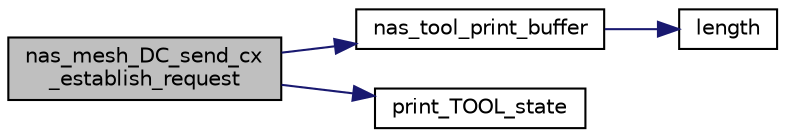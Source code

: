 digraph "nas_mesh_DC_send_cx_establish_request"
{
 // LATEX_PDF_SIZE
  edge [fontname="Helvetica",fontsize="10",labelfontname="Helvetica",labelfontsize="10"];
  node [fontname="Helvetica",fontsize="10",shape=record];
  rankdir="LR";
  Node1 [label="nas_mesh_DC_send_cx\l_establish_request",height=0.2,width=0.4,color="black", fillcolor="grey75", style="filled", fontcolor="black",tooltip=" "];
  Node1 -> Node2 [color="midnightblue",fontsize="10",style="solid",fontname="Helvetica"];
  Node2 [label="nas_tool_print_buffer",height=0.2,width=0.4,color="black", fillcolor="white", style="filled",URL="$group__em.html#ga1bb92321ba7b7b2cb2f125f4f8312473",tooltip=" "];
  Node2 -> Node3 [color="midnightblue",fontsize="10",style="solid",fontname="Helvetica"];
  Node3 [label="length",height=0.2,width=0.4,color="black", fillcolor="white", style="filled",URL="$UTIL_2OMG_2common_8c.html#a587e0ad0d0cc2677421231a08c3a614b",tooltip="Helper function to return the length of a string."];
  Node1 -> Node4 [color="midnightblue",fontsize="10",style="solid",fontname="Helvetica"];
  Node4 [label="print_TOOL_state",height=0.2,width=0.4,color="black", fillcolor="white", style="filled",URL="$group__em.html#gac9efbb65c5d1464c0ec0e9a941140c7b",tooltip=" "];
}
